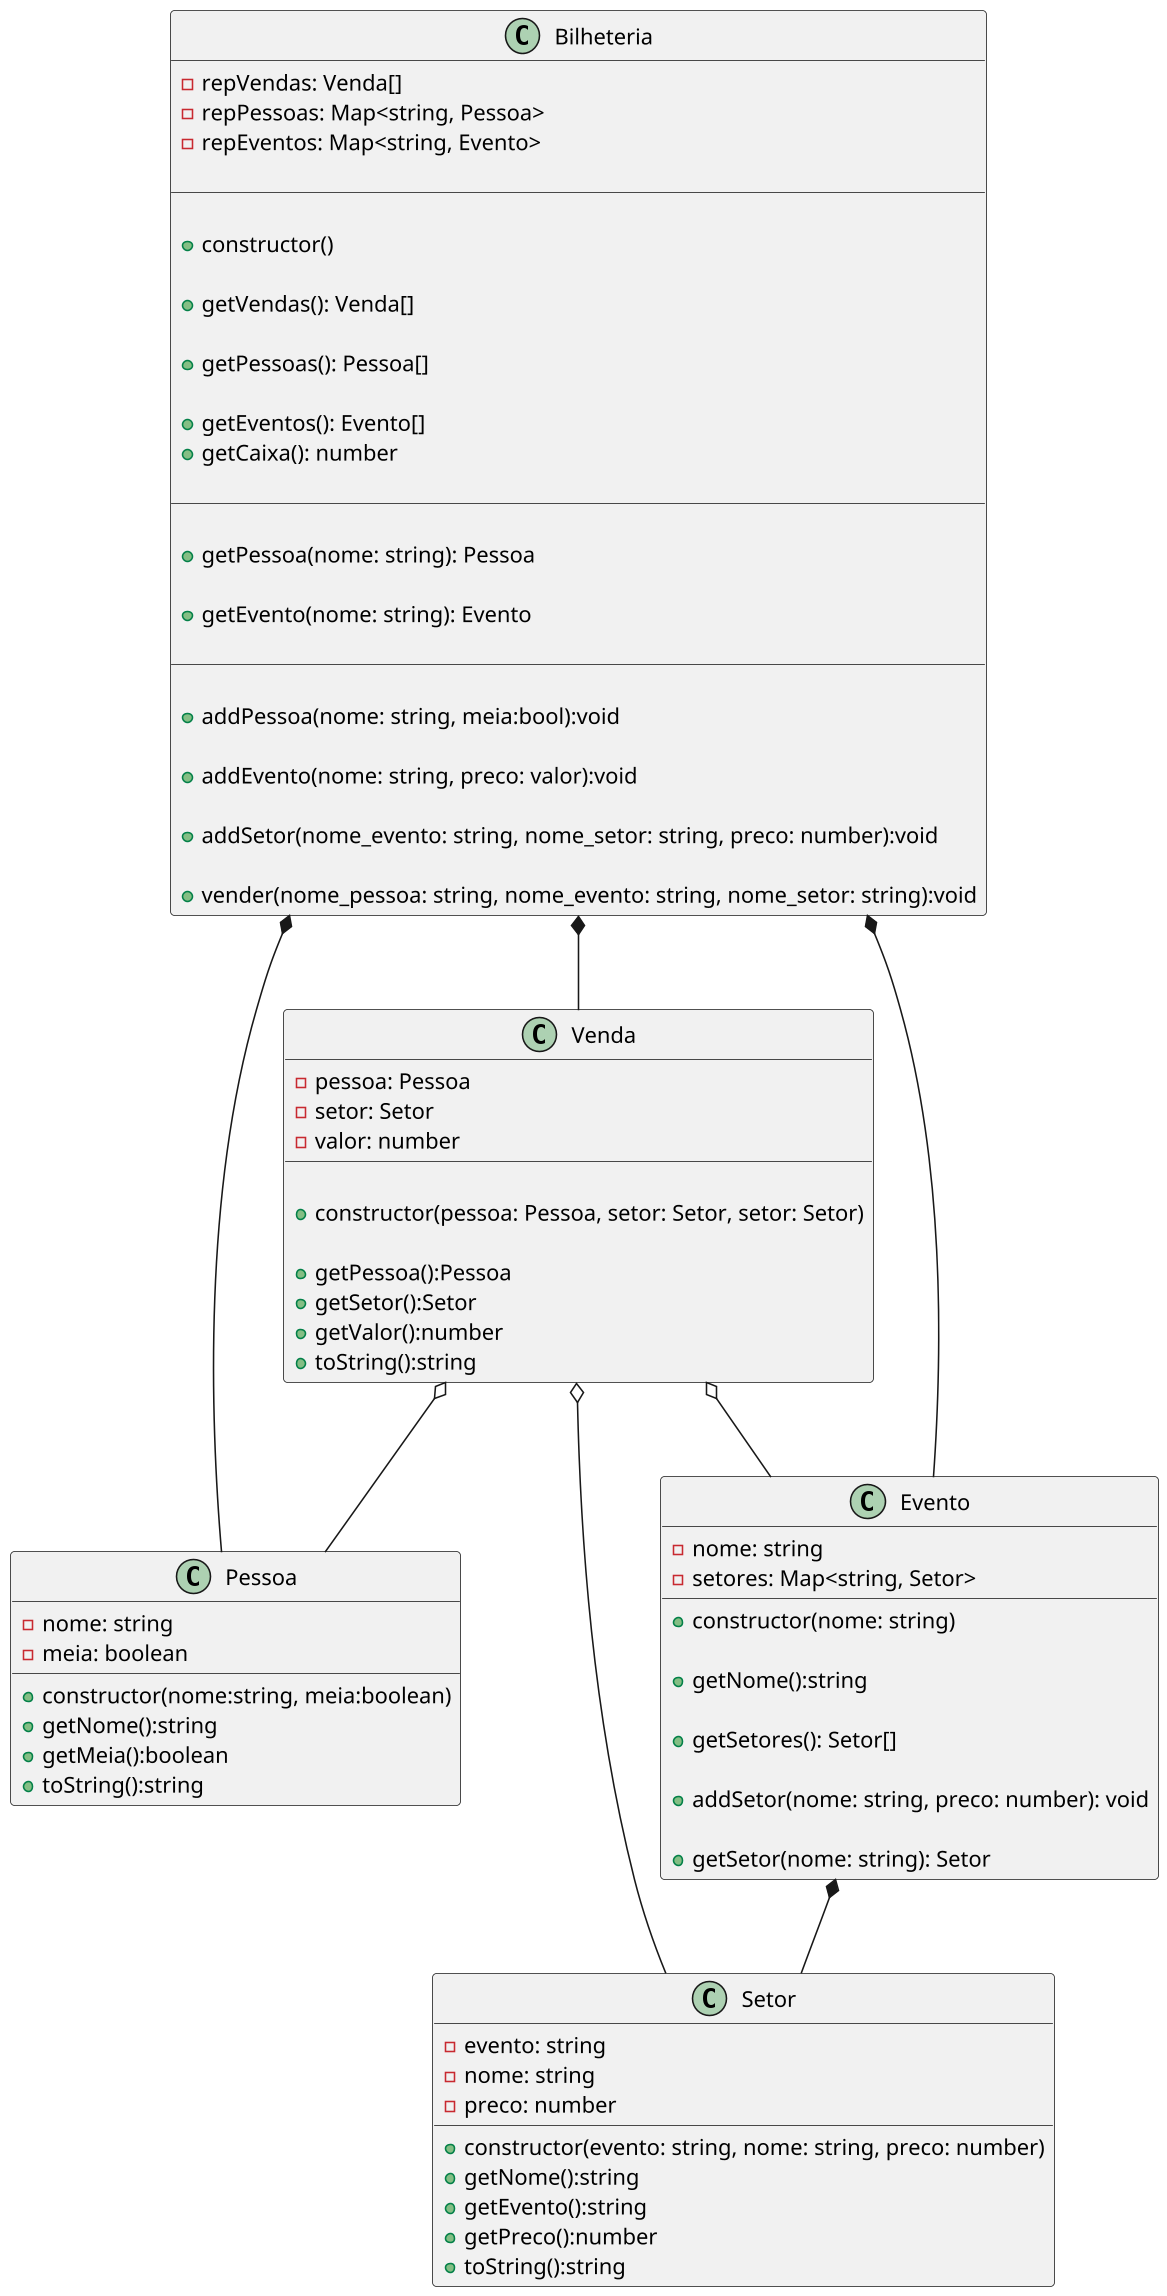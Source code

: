 '--
@startuml

skinparam defaultFontName Hasklig
skinparam dpi 150

'==

class Pessoa {
  - nome: string
  - meia: boolean
  __
  + constructor(nome:string, meia:boolean)
  + getNome():string
  + getMeia():boolean
  + toString():string
}

class Setor {
  - evento: string
  - nome: string
  - preco: number
  __
  + constructor(evento: string, nome: string, preco: number)
  + getNome():string
  + getEvento():string
  + getPreco():number
  + toString():string
}

class Evento {
  - nome: string
  - setores: Map<string, Setor>
  __
  + constructor(nome: string)

  + getNome():string

  + getSetores(): Setor[]

  ' lançar exceção se o setor já existir
  + addSetor(nome: string, preco: number): void

  ' lançar exceção se o setor não existir
  + getSetor(nome: string): Setor
}

class Venda {
  - pessoa: Pessoa
  - setor: Setor
  - valor: number
  __

  ' o valor da venda é calculado no construtor
  + constructor(pessoa: Pessoa, setor: Setor, setor: Setor)
  
  + getPessoa():Pessoa
  + getSetor():Setor
  + getValor():number
  + toString():string
}

class Bilheteria {
  - repVendas: Venda[]
  - repPessoas: Map<string, Pessoa>
  - repEventos: Map<string, Evento>

  __

  + constructor()    

  ' retorna a lista das vendas
  + getVendas(): Venda[]

  ' retorna a lista das pessoas como array
  + getPessoas(): Pessoa[]

  ' retorna a lista dos eventos como array
  + getEventos(): Evento[]
  + getCaixa(): number
  
  __

  ' lançar exceção se a pessoa não existir
  + getPessoa(nome: string): Pessoa

  ' lançar exceção se o evento não existir
  + getEvento(nome: string): Evento

  __

  ' lançar exceção se nome for repetido
  + addPessoa(nome: string, meia:bool):void 
  
  ' lançar exceção se nome for repetido
  + addEvento(nome: string, preco: valor):void 

  ' se o setor já existir é lançada no pela classe Evento
  + addSetor(nome_evento: string, nome_setor: string, preco: number):void
  
  ' esse método usa os métodos getPessoa e getEvento
  ' o evento usa o metodo getSetor para obter o setor
  ' para fazer a venda, não é necessário lançar nenhuma exceção aqui
  + vender(nome_pessoa: string, nome_evento: string, nome_setor: string):void 
}

'--

' Relações e multiplicidade

Bilheteria *-- Venda
Bilheteria *-- Pessoa
Bilheteria *-- Evento

Evento *-- Setor

Venda o-- Pessoa
Venda o-- Evento
Venda o-- Setor

'--
@enduml